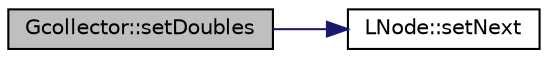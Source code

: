 digraph "Gcollector::setDoubles"
{
 // INTERACTIVE_SVG=YES
 // LATEX_PDF_SIZE
  edge [fontname="Helvetica",fontsize="10",labelfontname="Helvetica",labelfontsize="10"];
  node [fontname="Helvetica",fontsize="10",shape=record];
  rankdir="LR";
  Node1 [label="Gcollector::setDoubles",height=0.2,width=0.4,color="black", fillcolor="grey75", style="filled", fontcolor="black",tooltip=" "];
  Node1 -> Node2 [color="midnightblue",fontsize="10",style="solid",fontname="Helvetica"];
  Node2 [label="LNode::setNext",height=0.2,width=0.4,color="black", fillcolor="white", style="filled",URL="$classLNode.html#adcffea823f003647df103ddb98a2828b",tooltip=" "];
}
